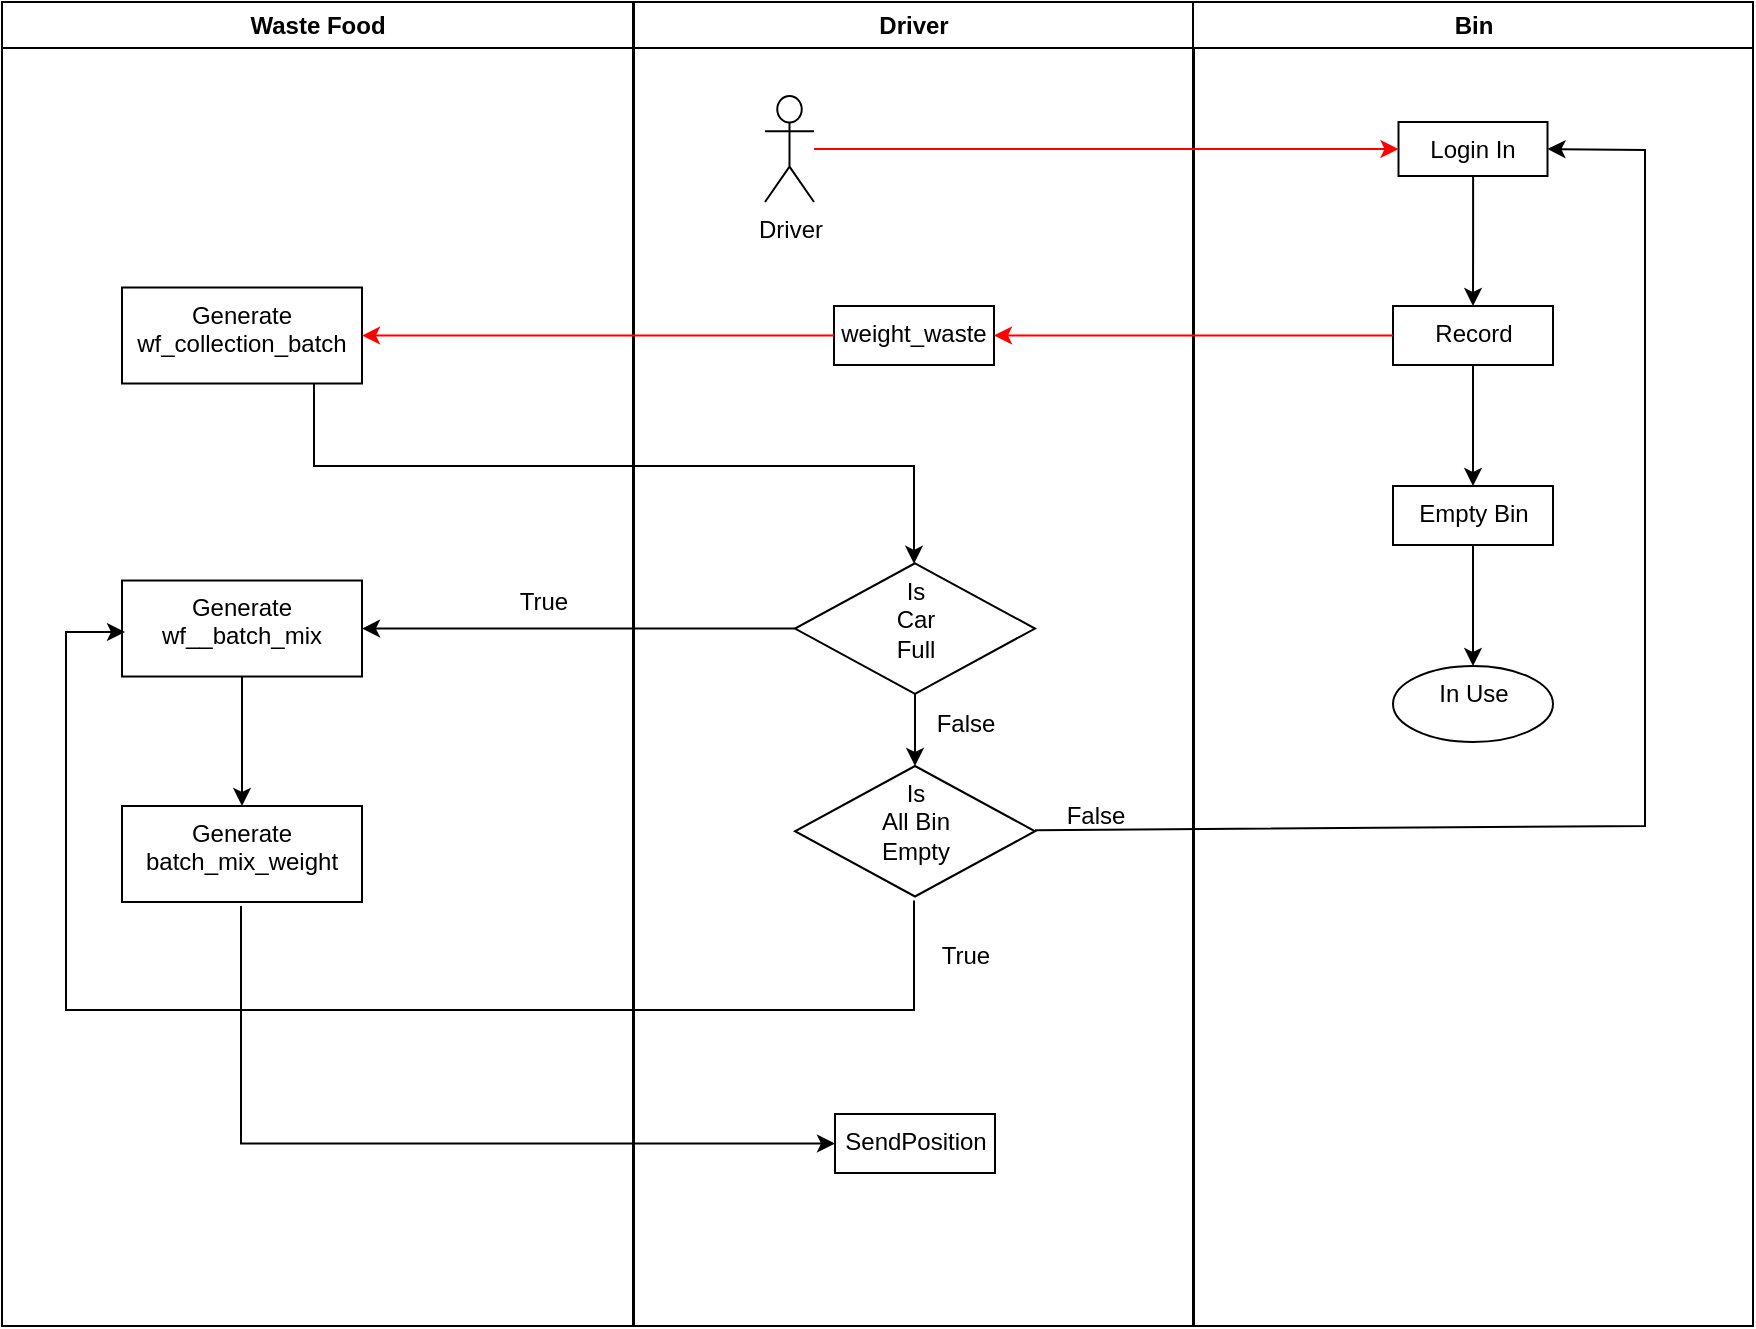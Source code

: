 <mxfile version="21.3.6" type="github">
  <diagram name="Page-1" id="e7e014a7-5840-1c2e-5031-d8a46d1fe8dd">
    <mxGraphModel dx="954" dy="559" grid="1" gridSize="10" guides="1" tooltips="1" connect="1" arrows="1" fold="1" page="1" pageScale="1" pageWidth="1169" pageHeight="826" background="none" math="0" shadow="0">
      <root>
        <mxCell id="0" />
        <mxCell id="1" parent="0" />
        <mxCell id="3" value="Driver" style="swimlane;whiteSpace=wrap" parent="1" vertex="1">
          <mxGeometry x="445" y="128" width="280" height="662" as="geometry" />
        </mxCell>
        <mxCell id="98_nirPGDP6k1_eJu0Is-47" value="Driver" style="shape=umlActor;verticalLabelPosition=bottom;verticalAlign=top;html=1;outlineConnect=0;" vertex="1" parent="3">
          <mxGeometry x="65.5" y="47" width="24.5" height="53" as="geometry" />
        </mxCell>
        <mxCell id="98_nirPGDP6k1_eJu0Is-55" value="weight_waste" style="whiteSpace=wrap;html=1;verticalAlign=top;" vertex="1" parent="3">
          <mxGeometry x="100" y="152" width="80" height="29.5" as="geometry" />
        </mxCell>
        <mxCell id="98_nirPGDP6k1_eJu0Is-69" value="" style="edgeStyle=orthogonalEdgeStyle;rounded=0;orthogonalLoop=1;jettySize=auto;html=1;" edge="1" parent="3" source="98_nirPGDP6k1_eJu0Is-61" target="98_nirPGDP6k1_eJu0Is-68">
          <mxGeometry relative="1" as="geometry" />
        </mxCell>
        <mxCell id="98_nirPGDP6k1_eJu0Is-61" value="Is&lt;br&gt;Car&lt;br&gt;Full" style="rhombus;whiteSpace=wrap;html=1;verticalAlign=top;" vertex="1" parent="3">
          <mxGeometry x="80.5" y="280.63" width="120" height="65.25" as="geometry" />
        </mxCell>
        <mxCell id="98_nirPGDP6k1_eJu0Is-68" value="Is&lt;br&gt;All Bin&lt;br&gt;Empty" style="rhombus;whiteSpace=wrap;html=1;verticalAlign=top;" vertex="1" parent="3">
          <mxGeometry x="80.5" y="382" width="120" height="65.25" as="geometry" />
        </mxCell>
        <mxCell id="98_nirPGDP6k1_eJu0Is-73" value="False" style="text;html=1;strokeColor=none;fillColor=none;align=center;verticalAlign=middle;whiteSpace=wrap;rounded=0;" vertex="1" parent="3">
          <mxGeometry x="135.5" y="345.88" width="60" height="30" as="geometry" />
        </mxCell>
        <mxCell id="98_nirPGDP6k1_eJu0Is-79" value="SendPosition" style="whiteSpace=wrap;html=1;verticalAlign=top;" vertex="1" parent="3">
          <mxGeometry x="100.5" y="556" width="80" height="29.5" as="geometry" />
        </mxCell>
        <mxCell id="98_nirPGDP6k1_eJu0Is-81" value="True" style="text;html=1;strokeColor=none;fillColor=none;align=center;verticalAlign=middle;whiteSpace=wrap;rounded=0;" vertex="1" parent="3">
          <mxGeometry x="135.5" y="462" width="60" height="30" as="geometry" />
        </mxCell>
        <mxCell id="98_nirPGDP6k1_eJu0Is-84" value="" style="endArrow=classic;html=1;rounded=0;entryX=1;entryY=0.5;entryDx=0;entryDy=0;" edge="1" parent="3" target="98_nirPGDP6k1_eJu0Is-51">
          <mxGeometry width="50" height="50" relative="1" as="geometry">
            <mxPoint x="200.5" y="414.13" as="sourcePoint" />
            <mxPoint x="415.5" y="112" as="targetPoint" />
            <Array as="points">
              <mxPoint x="505.5" y="412" />
              <mxPoint x="505.5" y="74" />
            </Array>
          </mxGeometry>
        </mxCell>
        <mxCell id="98_nirPGDP6k1_eJu0Is-85" value="False" style="text;html=1;strokeColor=none;fillColor=none;align=center;verticalAlign=middle;whiteSpace=wrap;rounded=0;" vertex="1" parent="3">
          <mxGeometry x="200.5" y="392" width="60" height="30" as="geometry" />
        </mxCell>
        <mxCell id="4" value="Bin" style="swimlane;whiteSpace=wrap" parent="1" vertex="1">
          <mxGeometry x="724.5" y="128" width="280" height="662" as="geometry" />
        </mxCell>
        <mxCell id="98_nirPGDP6k1_eJu0Is-54" value="" style="edgeStyle=orthogonalEdgeStyle;rounded=0;orthogonalLoop=1;jettySize=auto;html=1;" edge="1" parent="4" source="98_nirPGDP6k1_eJu0Is-51" target="98_nirPGDP6k1_eJu0Is-53">
          <mxGeometry relative="1" as="geometry" />
        </mxCell>
        <mxCell id="98_nirPGDP6k1_eJu0Is-51" value="Login In" style="whiteSpace=wrap;html=1;verticalAlign=top;" vertex="1" parent="4">
          <mxGeometry x="102.75" y="60" width="74.5" height="27" as="geometry" />
        </mxCell>
        <mxCell id="98_nirPGDP6k1_eJu0Is-87" value="" style="edgeStyle=orthogonalEdgeStyle;rounded=0;orthogonalLoop=1;jettySize=auto;html=1;" edge="1" parent="4" source="98_nirPGDP6k1_eJu0Is-53" target="98_nirPGDP6k1_eJu0Is-86">
          <mxGeometry relative="1" as="geometry" />
        </mxCell>
        <mxCell id="98_nirPGDP6k1_eJu0Is-53" value="Record" style="whiteSpace=wrap;html=1;verticalAlign=top;" vertex="1" parent="4">
          <mxGeometry x="100" y="152" width="80" height="29.5" as="geometry" />
        </mxCell>
        <mxCell id="98_nirPGDP6k1_eJu0Is-89" value="" style="edgeStyle=orthogonalEdgeStyle;rounded=0;orthogonalLoop=1;jettySize=auto;html=1;" edge="1" parent="4" source="98_nirPGDP6k1_eJu0Is-86" target="98_nirPGDP6k1_eJu0Is-88">
          <mxGeometry relative="1" as="geometry" />
        </mxCell>
        <mxCell id="98_nirPGDP6k1_eJu0Is-86" value="Empty Bin" style="whiteSpace=wrap;html=1;verticalAlign=top;" vertex="1" parent="4">
          <mxGeometry x="100" y="242" width="80" height="29.5" as="geometry" />
        </mxCell>
        <mxCell id="98_nirPGDP6k1_eJu0Is-88" value="In Use" style="ellipse;whiteSpace=wrap;html=1;verticalAlign=top;" vertex="1" parent="4">
          <mxGeometry x="100" y="332" width="80" height="38" as="geometry" />
        </mxCell>
        <mxCell id="98_nirPGDP6k1_eJu0Is-46" value="" style="edgeStyle=orthogonalEdgeStyle;rounded=0;orthogonalLoop=1;jettySize=auto;html=1;" edge="1" parent="1" source="30">
          <mxGeometry relative="1" as="geometry">
            <mxPoint x="639.5" y="583" as="targetPoint" />
          </mxGeometry>
        </mxCell>
        <mxCell id="98_nirPGDP6k1_eJu0Is-52" value="" style="edgeStyle=orthogonalEdgeStyle;rounded=0;orthogonalLoop=1;jettySize=auto;html=1;strokeColor=#FF0000;" edge="1" parent="1" source="98_nirPGDP6k1_eJu0Is-47" target="98_nirPGDP6k1_eJu0Is-51">
          <mxGeometry relative="1" as="geometry" />
        </mxCell>
        <mxCell id="98_nirPGDP6k1_eJu0Is-56" value="" style="edgeStyle=orthogonalEdgeStyle;rounded=0;orthogonalLoop=1;jettySize=auto;html=1;strokeColor=#FF0000;" edge="1" parent="1" source="98_nirPGDP6k1_eJu0Is-53" target="98_nirPGDP6k1_eJu0Is-55">
          <mxGeometry relative="1" as="geometry" />
        </mxCell>
        <mxCell id="2" value="Waste Food" style="swimlane;whiteSpace=wrap" parent="1" vertex="1">
          <mxGeometry x="129" y="128" width="315.5" height="662" as="geometry" />
        </mxCell>
        <mxCell id="98_nirPGDP6k1_eJu0Is-57" value="Generate &lt;br&gt;wf_collection_batch" style="whiteSpace=wrap;html=1;verticalAlign=top;" vertex="1" parent="2">
          <mxGeometry x="60" y="142.75" width="120" height="48" as="geometry" />
        </mxCell>
        <mxCell id="98_nirPGDP6k1_eJu0Is-66" value="" style="edgeStyle=orthogonalEdgeStyle;rounded=0;orthogonalLoop=1;jettySize=auto;html=1;" edge="1" parent="2" source="98_nirPGDP6k1_eJu0Is-63" target="98_nirPGDP6k1_eJu0Is-65">
          <mxGeometry relative="1" as="geometry" />
        </mxCell>
        <mxCell id="98_nirPGDP6k1_eJu0Is-63" value="Generate&lt;br&gt;wf__batch_mix" style="whiteSpace=wrap;html=1;verticalAlign=top;" vertex="1" parent="2">
          <mxGeometry x="60" y="289.26" width="120" height="48" as="geometry" />
        </mxCell>
        <mxCell id="98_nirPGDP6k1_eJu0Is-65" value="Generate&lt;br&gt;batch_mix_weight" style="whiteSpace=wrap;html=1;verticalAlign=top;" vertex="1" parent="2">
          <mxGeometry x="60" y="402" width="120" height="48" as="geometry" />
        </mxCell>
        <mxCell id="98_nirPGDP6k1_eJu0Is-67" value="True" style="text;html=1;strokeColor=none;fillColor=none;align=center;verticalAlign=middle;whiteSpace=wrap;rounded=0;" vertex="1" parent="2">
          <mxGeometry x="241" y="285" width="60" height="30" as="geometry" />
        </mxCell>
        <mxCell id="98_nirPGDP6k1_eJu0Is-78" value="" style="edgeStyle=orthogonalEdgeStyle;rounded=0;orthogonalLoop=1;jettySize=auto;html=1;entryX=0;entryY=0.5;entryDx=0;entryDy=0;" edge="1" parent="2" target="98_nirPGDP6k1_eJu0Is-79">
          <mxGeometry relative="1" as="geometry">
            <mxPoint x="119.5" y="452" as="sourcePoint" />
            <mxPoint x="411" y="572" as="targetPoint" />
            <Array as="points">
              <mxPoint x="120" y="571" />
            </Array>
          </mxGeometry>
        </mxCell>
        <mxCell id="98_nirPGDP6k1_eJu0Is-75" value="" style="endArrow=classic;html=1;rounded=0;entryX=0;entryY=0.5;entryDx=0;entryDy=0;" edge="1" parent="2">
          <mxGeometry width="50" height="50" relative="1" as="geometry">
            <mxPoint x="456" y="449.25" as="sourcePoint" />
            <mxPoint x="61.5" y="315" as="targetPoint" />
            <Array as="points">
              <mxPoint x="456" y="504" />
              <mxPoint x="32" y="504" />
              <mxPoint x="32" y="394" />
              <mxPoint x="32" y="315" />
            </Array>
          </mxGeometry>
        </mxCell>
        <mxCell id="98_nirPGDP6k1_eJu0Is-58" value="" style="edgeStyle=orthogonalEdgeStyle;rounded=0;orthogonalLoop=1;jettySize=auto;html=1;strokeColor=#FF0000;" edge="1" parent="1" source="98_nirPGDP6k1_eJu0Is-55" target="98_nirPGDP6k1_eJu0Is-57">
          <mxGeometry relative="1" as="geometry" />
        </mxCell>
        <mxCell id="98_nirPGDP6k1_eJu0Is-62" value="" style="edgeStyle=orthogonalEdgeStyle;rounded=0;orthogonalLoop=1;jettySize=auto;html=1;" edge="1" parent="1" source="98_nirPGDP6k1_eJu0Is-57" target="98_nirPGDP6k1_eJu0Is-61">
          <mxGeometry relative="1" as="geometry">
            <Array as="points">
              <mxPoint x="285" y="360" />
              <mxPoint x="585" y="360" />
            </Array>
          </mxGeometry>
        </mxCell>
        <mxCell id="98_nirPGDP6k1_eJu0Is-64" value="" style="edgeStyle=orthogonalEdgeStyle;rounded=0;orthogonalLoop=1;jettySize=auto;html=1;" edge="1" parent="1" source="98_nirPGDP6k1_eJu0Is-61" target="98_nirPGDP6k1_eJu0Is-63">
          <mxGeometry relative="1" as="geometry" />
        </mxCell>
      </root>
    </mxGraphModel>
  </diagram>
</mxfile>
